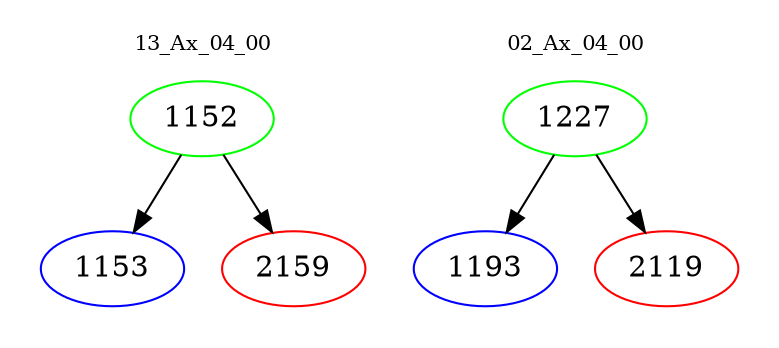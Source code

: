 digraph{
subgraph cluster_0 {
color = white
label = "13_Ax_04_00";
fontsize=10;
T0_1152 [label="1152", color="green"]
T0_1152 -> T0_1153 [color="black"]
T0_1153 [label="1153", color="blue"]
T0_1152 -> T0_2159 [color="black"]
T0_2159 [label="2159", color="red"]
}
subgraph cluster_1 {
color = white
label = "02_Ax_04_00";
fontsize=10;
T1_1227 [label="1227", color="green"]
T1_1227 -> T1_1193 [color="black"]
T1_1193 [label="1193", color="blue"]
T1_1227 -> T1_2119 [color="black"]
T1_2119 [label="2119", color="red"]
}
}
